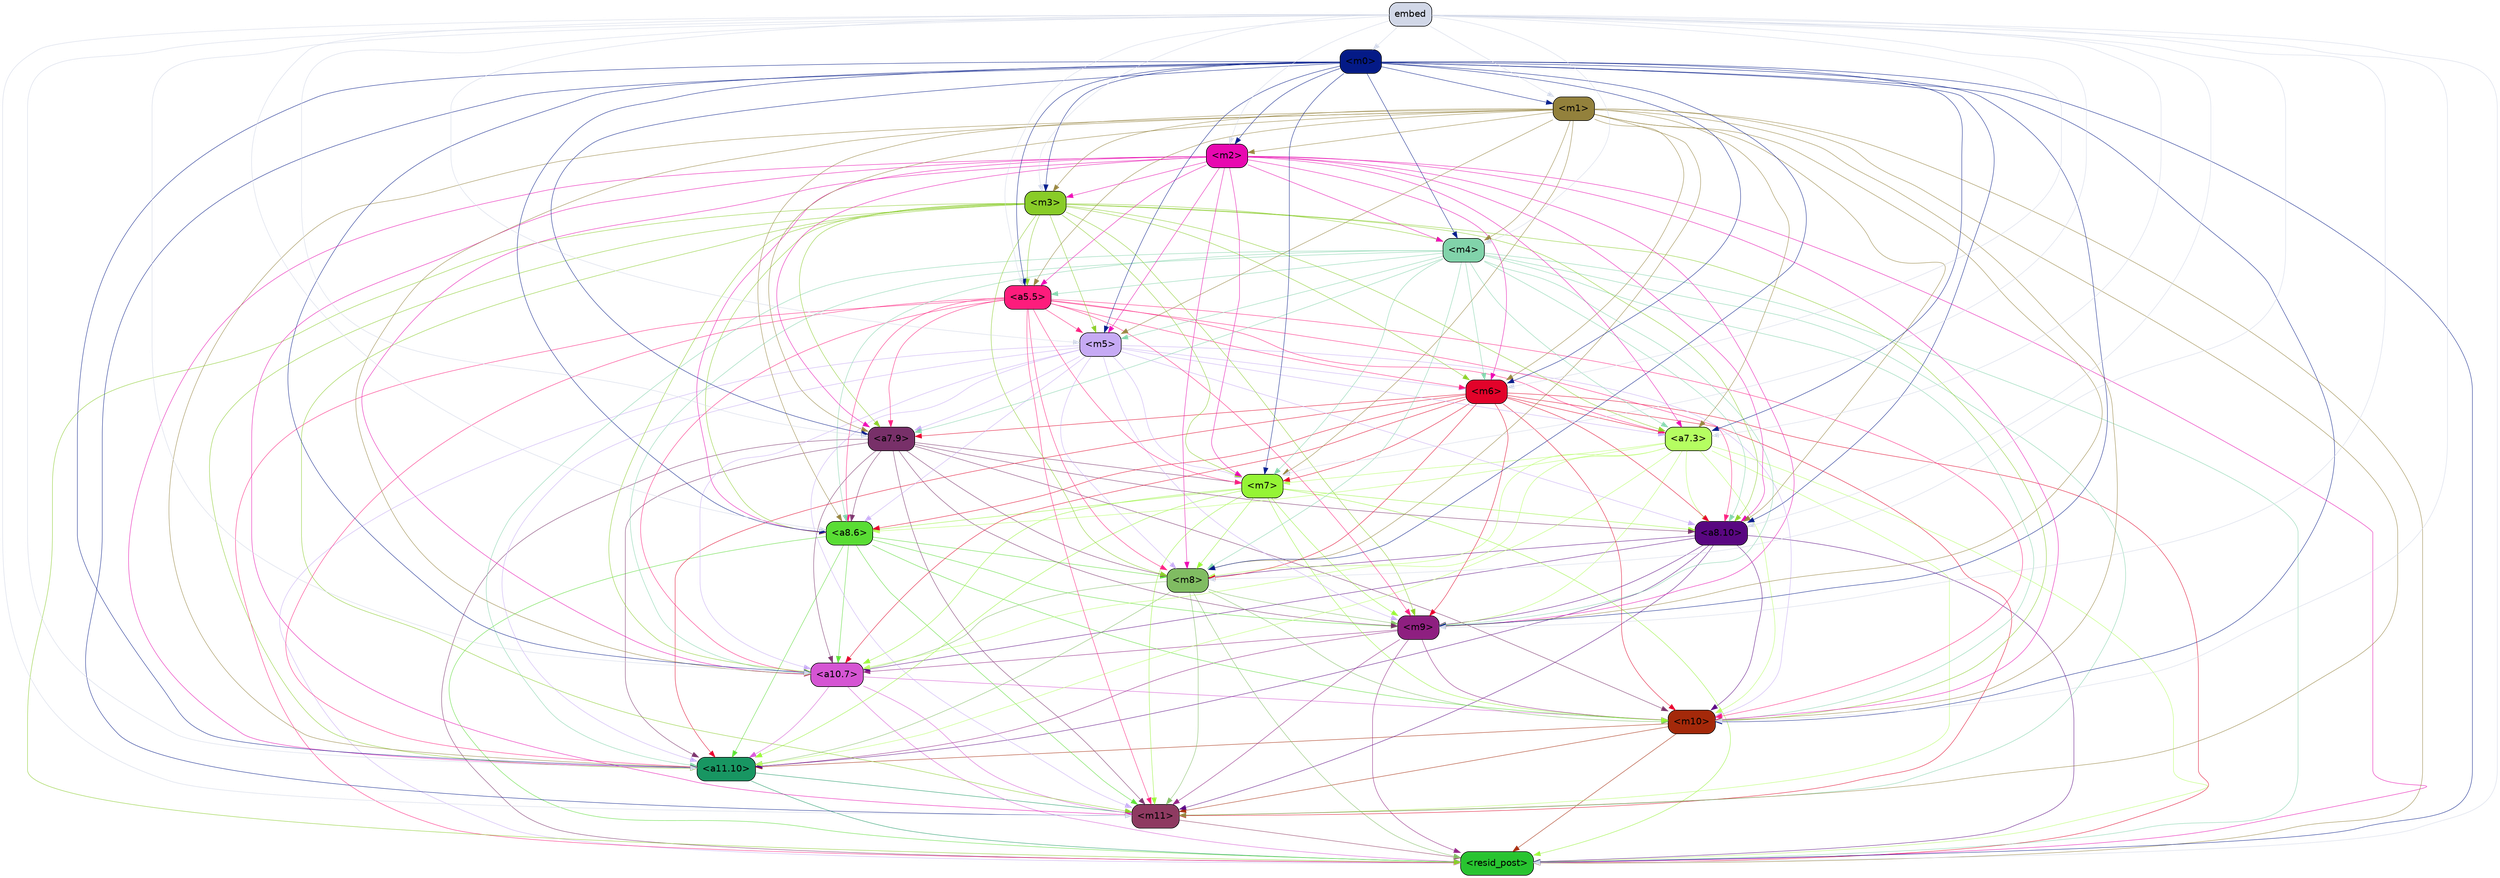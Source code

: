 strict digraph "" {
	graph [bgcolor=transparent,
		layout=dot,
		overlap=false,
		splines=true
	];
	"<m11>"	[color=black,
		fillcolor="#8e3a61",
		fontname=Helvetica,
		shape=box,
		style="filled, rounded"];
	"<resid_post>"	[color=black,
		fillcolor="#28c430",
		fontname=Helvetica,
		shape=box,
		style="filled, rounded"];
	"<m11>" -> "<resid_post>"	[color="#8e3a61",
		penwidth=0.6];
	"<a11.10>"	[color=black,
		fillcolor="#189662",
		fontname=Helvetica,
		shape=box,
		style="filled, rounded"];
	"<a11.10>" -> "<m11>"	[color="#189662",
		penwidth=0.6];
	"<a11.10>" -> "<resid_post>"	[color="#189662",
		penwidth=0.6];
	"<m10>"	[color=black,
		fillcolor="#a4290a",
		fontname=Helvetica,
		shape=box,
		style="filled, rounded"];
	"<m10>" -> "<m11>"	[color="#a4290a",
		penwidth=0.6];
	"<m10>" -> "<resid_post>"	[color="#a4290a",
		penwidth=0.6];
	"<m10>" -> "<a11.10>"	[color="#a4290a",
		penwidth=0.6];
	"<a10.7>"	[color=black,
		fillcolor="#d555d3",
		fontname=Helvetica,
		shape=box,
		style="filled, rounded"];
	"<a10.7>" -> "<m11>"	[color="#d555d3",
		penwidth=0.6];
	"<a10.7>" -> "<resid_post>"	[color="#d555d3",
		penwidth=0.6];
	"<a10.7>" -> "<a11.10>"	[color="#d555d3",
		penwidth=0.6];
	"<a10.7>" -> "<m10>"	[color="#d555d3",
		penwidth=0.6];
	"<m9>"	[color=black,
		fillcolor="#8e1f80",
		fontname=Helvetica,
		shape=box,
		style="filled, rounded"];
	"<m9>" -> "<m11>"	[color="#8e1f80",
		penwidth=0.6];
	"<m9>" -> "<resid_post>"	[color="#8e1f80",
		penwidth=0.6];
	"<m9>" -> "<a11.10>"	[color="#8e1f80",
		penwidth=0.6];
	"<m9>" -> "<m10>"	[color="#8e1f80",
		penwidth=0.6];
	"<m9>" -> "<a10.7>"	[color="#8e1f80",
		penwidth=0.6];
	"<m8>"	[color=black,
		fillcolor="#80bc62",
		fontname=Helvetica,
		shape=box,
		style="filled, rounded"];
	"<m8>" -> "<m11>"	[color="#80bc62",
		penwidth=0.6];
	"<m8>" -> "<resid_post>"	[color="#80bc62",
		penwidth=0.6];
	"<m8>" -> "<a11.10>"	[color="#80bc62",
		penwidth=0.6];
	"<m8>" -> "<m10>"	[color="#80bc62",
		penwidth=0.6];
	"<m8>" -> "<a10.7>"	[color="#80bc62",
		penwidth=0.6];
	"<m8>" -> "<m9>"	[color="#80bc62",
		penwidth=0.6];
	"<a8.10>"	[color=black,
		fillcolor="#590781",
		fontname=Helvetica,
		shape=box,
		style="filled, rounded"];
	"<a8.10>" -> "<m11>"	[color="#590781",
		penwidth=0.6];
	"<a8.10>" -> "<resid_post>"	[color="#590781",
		penwidth=0.6];
	"<a8.10>" -> "<a11.10>"	[color="#590781",
		penwidth=0.6];
	"<a8.10>" -> "<m10>"	[color="#590781",
		penwidth=0.6];
	"<a8.10>" -> "<a10.7>"	[color="#590781",
		penwidth=0.6];
	"<a8.10>" -> "<m9>"	[color="#590781",
		penwidth=0.6];
	"<a8.10>" -> "<m8>"	[color="#590781",
		penwidth=0.6];
	"<a8.6>"	[color=black,
		fillcolor="#59dd34",
		fontname=Helvetica,
		shape=box,
		style="filled, rounded"];
	"<a8.6>" -> "<m11>"	[color="#59dd34",
		penwidth=0.6];
	"<a8.6>" -> "<resid_post>"	[color="#59dd34",
		penwidth=0.6];
	"<a8.6>" -> "<a11.10>"	[color="#59dd34",
		penwidth=0.6];
	"<a8.6>" -> "<m10>"	[color="#59dd34",
		penwidth=0.6];
	"<a8.6>" -> "<a10.7>"	[color="#59dd34",
		penwidth=0.6];
	"<a8.6>" -> "<m9>"	[color="#59dd34",
		penwidth=0.6];
	"<a8.6>" -> "<m8>"	[color="#59dd34",
		penwidth=0.6];
	"<m7>"	[color=black,
		fillcolor="#95f435",
		fontname=Helvetica,
		shape=box,
		style="filled, rounded"];
	"<m7>" -> "<m11>"	[color="#95f435",
		penwidth=0.6];
	"<m7>" -> "<resid_post>"	[color="#95f435",
		penwidth=0.6];
	"<m7>" -> "<a11.10>"	[color="#95f435",
		penwidth=0.6];
	"<m7>" -> "<m10>"	[color="#95f435",
		penwidth=0.6];
	"<m7>" -> "<a10.7>"	[color="#95f435",
		penwidth=0.6];
	"<m7>" -> "<m9>"	[color="#95f435",
		penwidth=0.6];
	"<m7>" -> "<m8>"	[color="#95f435",
		penwidth=0.6];
	"<m7>" -> "<a8.10>"	[color="#95f435",
		penwidth=0.6];
	"<m7>" -> "<a8.6>"	[color="#95f435",
		penwidth=0.6];
	"<a7.9>"	[color=black,
		fillcolor="#783069",
		fontname=Helvetica,
		shape=box,
		style="filled, rounded"];
	"<a7.9>" -> "<m11>"	[color="#783069",
		penwidth=0.6];
	"<a7.9>" -> "<resid_post>"	[color="#783069",
		penwidth=0.6];
	"<a7.9>" -> "<a11.10>"	[color="#783069",
		penwidth=0.6];
	"<a7.9>" -> "<m10>"	[color="#783069",
		penwidth=0.6];
	"<a7.9>" -> "<a10.7>"	[color="#783069",
		penwidth=0.6];
	"<a7.9>" -> "<m9>"	[color="#783069",
		penwidth=0.6];
	"<a7.9>" -> "<m8>"	[color="#783069",
		penwidth=0.6];
	"<a7.9>" -> "<a8.10>"	[color="#783069",
		penwidth=0.6];
	"<a7.9>" -> "<a8.6>"	[color="#783069",
		penwidth=0.6];
	"<a7.9>" -> "<m7>"	[color="#783069",
		penwidth=0.6];
	"<a7.3>"	[color=black,
		fillcolor="#b5fe61",
		fontname=Helvetica,
		shape=box,
		style="filled, rounded"];
	"<a7.3>" -> "<m11>"	[color="#b5fe61",
		penwidth=0.6];
	"<a7.3>" -> "<resid_post>"	[color="#b5fe61",
		penwidth=0.6];
	"<a7.3>" -> "<a11.10>"	[color="#b5fe61",
		penwidth=0.6];
	"<a7.3>" -> "<m10>"	[color="#b5fe61",
		penwidth=0.6];
	"<a7.3>" -> "<a10.7>"	[color="#b5fe61",
		penwidth=0.6];
	"<a7.3>" -> "<m9>"	[color="#b5fe61",
		penwidth=0.6];
	"<a7.3>" -> "<m8>"	[color="#b5fe61",
		penwidth=0.6];
	"<a7.3>" -> "<a8.10>"	[color="#b5fe61",
		penwidth=0.6];
	"<a7.3>" -> "<a8.6>"	[color="#b5fe61",
		penwidth=0.6];
	"<a7.3>" -> "<m7>"	[color="#b5fe61",
		penwidth=0.6];
	"<m6>"	[color=black,
		fillcolor="#e2032a",
		fontname=Helvetica,
		shape=box,
		style="filled, rounded"];
	"<m6>" -> "<m11>"	[color="#e2032a",
		penwidth=0.6];
	"<m6>" -> "<resid_post>"	[color="#e2032a",
		penwidth=0.6];
	"<m6>" -> "<a11.10>"	[color="#e2032a",
		penwidth=0.6];
	"<m6>" -> "<m10>"	[color="#e2032a",
		penwidth=0.6];
	"<m6>" -> "<a10.7>"	[color="#e2032a",
		penwidth=0.6];
	"<m6>" -> "<m9>"	[color="#e2032a",
		penwidth=0.6];
	"<m6>" -> "<m8>"	[color="#e2032a",
		penwidth=0.6];
	"<m6>" -> "<a8.10>"	[color="#e2032a",
		penwidth=0.6];
	"<m6>" -> "<a8.6>"	[color="#e2032a",
		penwidth=0.6];
	"<m6>" -> "<m7>"	[color="#e2032a",
		penwidth=0.6];
	"<m6>" -> "<a7.9>"	[color="#e2032a",
		penwidth=0.6];
	"<m6>" -> "<a7.3>"	[color="#e2032a",
		penwidth=0.6];
	"<m5>"	[color=black,
		fillcolor="#c6aaf4",
		fontname=Helvetica,
		shape=box,
		style="filled, rounded"];
	"<m5>" -> "<m11>"	[color="#c6aaf4",
		penwidth=0.6];
	"<m5>" -> "<resid_post>"	[color="#c6aaf4",
		penwidth=0.6];
	"<m5>" -> "<a11.10>"	[color="#c6aaf4",
		penwidth=0.6];
	"<m5>" -> "<m10>"	[color="#c6aaf4",
		penwidth=0.6];
	"<m5>" -> "<a10.7>"	[color="#c6aaf4",
		penwidth=0.6];
	"<m5>" -> "<m9>"	[color="#c6aaf4",
		penwidth=0.6];
	"<m5>" -> "<m8>"	[color="#c6aaf4",
		penwidth=0.6];
	"<m5>" -> "<a8.10>"	[color="#c6aaf4",
		penwidth=0.6];
	"<m5>" -> "<a8.6>"	[color="#c6aaf4",
		penwidth=0.6];
	"<m5>" -> "<m7>"	[color="#c6aaf4",
		penwidth=0.6];
	"<m5>" -> "<a7.9>"	[color="#c6aaf4",
		penwidth=0.6];
	"<m5>" -> "<a7.3>"	[color="#c6aaf4",
		penwidth=0.6];
	"<m5>" -> "<m6>"	[color="#c6aaf4",
		penwidth=0.6];
	"<a5.5>"	[color=black,
		fillcolor="#fd1c7c",
		fontname=Helvetica,
		shape=box,
		style="filled, rounded"];
	"<a5.5>" -> "<m11>"	[color="#fd1c7c",
		penwidth=0.6];
	"<a5.5>" -> "<resid_post>"	[color="#fd1c7c",
		penwidth=0.6];
	"<a5.5>" -> "<a11.10>"	[color="#fd1c7c",
		penwidth=0.6];
	"<a5.5>" -> "<m10>"	[color="#fd1c7c",
		penwidth=0.6];
	"<a5.5>" -> "<a10.7>"	[color="#fd1c7c",
		penwidth=0.6];
	"<a5.5>" -> "<m9>"	[color="#fd1c7c",
		penwidth=0.6];
	"<a5.5>" -> "<m8>"	[color="#fd1c7c",
		penwidth=0.6];
	"<a5.5>" -> "<a8.10>"	[color="#fd1c7c",
		penwidth=0.6];
	"<a5.5>" -> "<a8.6>"	[color="#fd1c7c",
		penwidth=0.6];
	"<a5.5>" -> "<m7>"	[color="#fd1c7c",
		penwidth=0.6];
	"<a5.5>" -> "<a7.9>"	[color="#fd1c7c",
		penwidth=0.6];
	"<a5.5>" -> "<a7.3>"	[color="#fd1c7c",
		penwidth=0.6];
	"<a5.5>" -> "<m6>"	[color="#fd1c7c",
		penwidth=0.6];
	"<a5.5>" -> "<m5>"	[color="#fd1c7c",
		penwidth=0.6];
	"<m4>"	[color=black,
		fillcolor="#81d3aa",
		fontname=Helvetica,
		shape=box,
		style="filled, rounded"];
	"<m4>" -> "<m11>"	[color="#81d3aa",
		penwidth=0.6];
	"<m4>" -> "<resid_post>"	[color="#81d3aa",
		penwidth=0.6];
	"<m4>" -> "<a11.10>"	[color="#81d3aa",
		penwidth=0.6];
	"<m4>" -> "<m10>"	[color="#81d3aa",
		penwidth=0.6];
	"<m4>" -> "<a10.7>"	[color="#81d3aa",
		penwidth=0.6];
	"<m4>" -> "<m9>"	[color="#81d3aa",
		penwidth=0.6];
	"<m4>" -> "<m8>"	[color="#81d3aa",
		penwidth=0.6];
	"<m4>" -> "<a8.10>"	[color="#81d3aa",
		penwidth=0.6];
	"<m4>" -> "<a8.6>"	[color="#81d3aa",
		penwidth=0.6];
	"<m4>" -> "<m7>"	[color="#81d3aa",
		penwidth=0.6];
	"<m4>" -> "<a7.9>"	[color="#81d3aa",
		penwidth=0.6];
	"<m4>" -> "<a7.3>"	[color="#81d3aa",
		penwidth=0.6];
	"<m4>" -> "<m6>"	[color="#81d3aa",
		penwidth=0.6];
	"<m4>" -> "<m5>"	[color="#81d3aa",
		penwidth=0.6];
	"<m4>" -> "<a5.5>"	[color="#81d3aa",
		penwidth=0.6];
	"<m3>"	[color=black,
		fillcolor="#89cc28",
		fontname=Helvetica,
		shape=box,
		style="filled, rounded"];
	"<m3>" -> "<m11>"	[color="#89cc28",
		penwidth=0.6];
	"<m3>" -> "<resid_post>"	[color="#89cc28",
		penwidth=0.6];
	"<m3>" -> "<a11.10>"	[color="#89cc28",
		penwidth=0.6];
	"<m3>" -> "<m10>"	[color="#89cc28",
		penwidth=0.6];
	"<m3>" -> "<a10.7>"	[color="#89cc28",
		penwidth=0.6];
	"<m3>" -> "<m9>"	[color="#89cc28",
		penwidth=0.6];
	"<m3>" -> "<m8>"	[color="#89cc28",
		penwidth=0.6];
	"<m3>" -> "<a8.10>"	[color="#89cc28",
		penwidth=0.6];
	"<m3>" -> "<a8.6>"	[color="#89cc28",
		penwidth=0.6];
	"<m3>" -> "<m7>"	[color="#89cc28",
		penwidth=0.6];
	"<m3>" -> "<a7.9>"	[color="#89cc28",
		penwidth=0.6];
	"<m3>" -> "<a7.3>"	[color="#89cc28",
		penwidth=0.6];
	"<m3>" -> "<m6>"	[color="#89cc28",
		penwidth=0.6];
	"<m3>" -> "<m5>"	[color="#89cc28",
		penwidth=0.6];
	"<m3>" -> "<a5.5>"	[color="#89cc28",
		penwidth=0.6];
	"<m3>" -> "<m4>"	[color="#89cc28",
		penwidth=0.6];
	"<m2>"	[color=black,
		fillcolor="#e808b0",
		fontname=Helvetica,
		shape=box,
		style="filled, rounded"];
	"<m2>" -> "<m11>"	[color="#e808b0",
		penwidth=0.6];
	"<m2>" -> "<resid_post>"	[color="#e808b0",
		penwidth=0.6];
	"<m2>" -> "<a11.10>"	[color="#e808b0",
		penwidth=0.6];
	"<m2>" -> "<m10>"	[color="#e808b0",
		penwidth=0.6];
	"<m2>" -> "<a10.7>"	[color="#e808b0",
		penwidth=0.6];
	"<m2>" -> "<m9>"	[color="#e808b0",
		penwidth=0.6];
	"<m2>" -> "<m8>"	[color="#e808b0",
		penwidth=0.6];
	"<m2>" -> "<a8.10>"	[color="#e808b0",
		penwidth=0.6];
	"<m2>" -> "<a8.6>"	[color="#e808b0",
		penwidth=0.6];
	"<m2>" -> "<m7>"	[color="#e808b0",
		penwidth=0.6];
	"<m2>" -> "<a7.9>"	[color="#e808b0",
		penwidth=0.6];
	"<m2>" -> "<a7.3>"	[color="#e808b0",
		penwidth=0.6];
	"<m2>" -> "<m6>"	[color="#e808b0",
		penwidth=0.6];
	"<m2>" -> "<m5>"	[color="#e808b0",
		penwidth=0.6];
	"<m2>" -> "<a5.5>"	[color="#e808b0",
		penwidth=0.6];
	"<m2>" -> "<m4>"	[color="#e808b0",
		penwidth=0.6];
	"<m2>" -> "<m3>"	[color="#e808b0",
		penwidth=0.6];
	"<m1>"	[color=black,
		fillcolor="#93813c",
		fontname=Helvetica,
		shape=box,
		style="filled, rounded"];
	"<m1>" -> "<m11>"	[color="#93813c",
		penwidth=0.6];
	"<m1>" -> "<resid_post>"	[color="#93813c",
		penwidth=0.6];
	"<m1>" -> "<a11.10>"	[color="#93813c",
		penwidth=0.6];
	"<m1>" -> "<m10>"	[color="#93813c",
		penwidth=0.6];
	"<m1>" -> "<a10.7>"	[color="#93813c",
		penwidth=0.6];
	"<m1>" -> "<m9>"	[color="#93813c",
		penwidth=0.6];
	"<m1>" -> "<m8>"	[color="#93813c",
		penwidth=0.6];
	"<m1>" -> "<a8.10>"	[color="#93813c",
		penwidth=0.6];
	"<m1>" -> "<a8.6>"	[color="#93813c",
		penwidth=0.6];
	"<m1>" -> "<m7>"	[color="#93813c",
		penwidth=0.6];
	"<m1>" -> "<a7.9>"	[color="#93813c",
		penwidth=0.6];
	"<m1>" -> "<a7.3>"	[color="#93813c",
		penwidth=0.6];
	"<m1>" -> "<m6>"	[color="#93813c",
		penwidth=0.6];
	"<m1>" -> "<m5>"	[color="#93813c",
		penwidth=0.6];
	"<m1>" -> "<a5.5>"	[color="#93813c",
		penwidth=0.6];
	"<m1>" -> "<m4>"	[color="#93813c",
		penwidth=0.6];
	"<m1>" -> "<m3>"	[color="#93813c",
		penwidth=0.6];
	"<m1>" -> "<m2>"	[color="#93813c",
		penwidth=0.6];
	"<m0>"	[color=black,
		fillcolor="#041a87",
		fontname=Helvetica,
		shape=box,
		style="filled, rounded"];
	"<m0>" -> "<m11>"	[color="#041a87",
		penwidth=0.6];
	"<m0>" -> "<resid_post>"	[color="#041a87",
		penwidth=0.6];
	"<m0>" -> "<a11.10>"	[color="#041a87",
		penwidth=0.6];
	"<m0>" -> "<m10>"	[color="#041a87",
		penwidth=0.6];
	"<m0>" -> "<a10.7>"	[color="#041a87",
		penwidth=0.6];
	"<m0>" -> "<m9>"	[color="#041a87",
		penwidth=0.6];
	"<m0>" -> "<m8>"	[color="#041a87",
		penwidth=0.6];
	"<m0>" -> "<a8.10>"	[color="#041a87",
		penwidth=0.6];
	"<m0>" -> "<a8.6>"	[color="#041a87",
		penwidth=0.6];
	"<m0>" -> "<m7>"	[color="#041a87",
		penwidth=0.6];
	"<m0>" -> "<a7.9>"	[color="#041a87",
		penwidth=0.6];
	"<m0>" -> "<a7.3>"	[color="#041a87",
		penwidth=0.6];
	"<m0>" -> "<m6>"	[color="#041a87",
		penwidth=0.6];
	"<m0>" -> "<m5>"	[color="#041a87",
		penwidth=0.6];
	"<m0>" -> "<a5.5>"	[color="#041a87",
		penwidth=0.6];
	"<m0>" -> "<m4>"	[color="#041a87",
		penwidth=0.6];
	"<m0>" -> "<m3>"	[color="#041a87",
		penwidth=0.6];
	"<m0>" -> "<m2>"	[color="#041a87",
		penwidth=0.6];
	"<m0>" -> "<m1>"	[color="#041a87",
		penwidth=0.6];
	embed	[color=black,
		fillcolor="#d1d7e7",
		fontname=Helvetica,
		shape=box,
		style="filled, rounded"];
	embed -> "<m11>"	[color="#d1d7e7",
		penwidth=0.6];
	embed -> "<resid_post>"	[color="#d1d7e7",
		penwidth=0.6];
	embed -> "<a11.10>"	[color="#d1d7e7",
		penwidth=0.6];
	embed -> "<m10>"	[color="#d1d7e7",
		penwidth=0.6];
	embed -> "<a10.7>"	[color="#d1d7e7",
		penwidth=0.6];
	embed -> "<m9>"	[color="#d1d7e7",
		penwidth=0.6];
	embed -> "<m8>"	[color="#d1d7e7",
		penwidth=0.6];
	embed -> "<a8.10>"	[color="#d1d7e7",
		penwidth=0.6];
	embed -> "<a8.6>"	[color="#d1d7e7",
		penwidth=0.6];
	embed -> "<m7>"	[color="#d1d7e7",
		penwidth=0.6];
	embed -> "<a7.9>"	[color="#d1d7e7",
		penwidth=0.6];
	embed -> "<a7.3>"	[color="#d1d7e7",
		penwidth=0.6];
	embed -> "<m6>"	[color="#d1d7e7",
		penwidth=0.6];
	embed -> "<m5>"	[color="#d1d7e7",
		penwidth=0.6];
	embed -> "<a5.5>"	[color="#d1d7e7",
		penwidth=0.6];
	embed -> "<m4>"	[color="#d1d7e7",
		penwidth=0.6];
	embed -> "<m3>"	[color="#d1d7e7",
		penwidth=0.6];
	embed -> "<m2>"	[color="#d1d7e7",
		penwidth=0.6];
	embed -> "<m1>"	[color="#d1d7e7",
		penwidth=0.6];
	embed -> "<m0>"	[color="#d1d7e7",
		penwidth=0.6];
}
